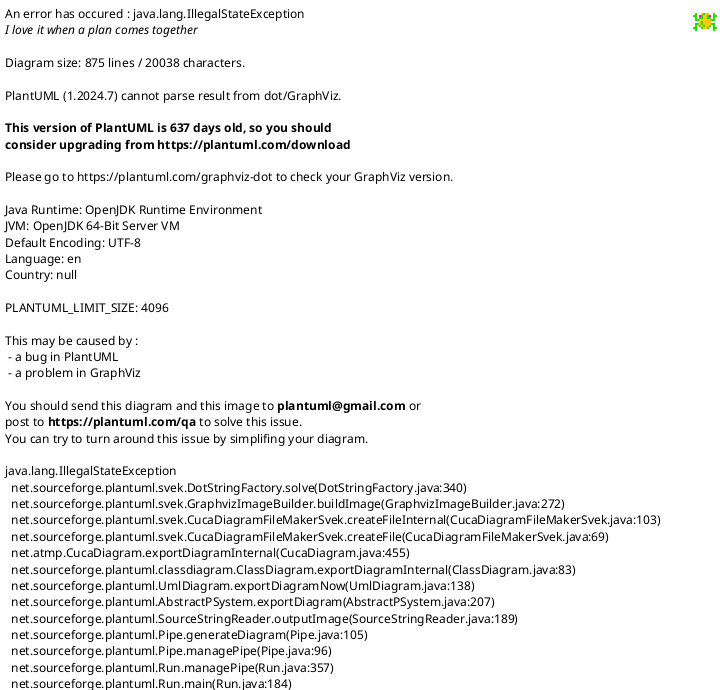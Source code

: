 @startuml TP

title "Central Nuclear"
!theme reddress-darkblue
scale 1.3

skinparam titleBorderRoundCorner 15
skinparam titleBorderThickness 2
skinparam titleBorderColor skyBlue
skinparam titleBackgroundColor #96a2ff


package CentralNuclear {

abstract class EstadoBarraDeControl {
    #BarraControl: BarraControl;

    +setBarraControl(barra: BarraControl): void;
    +getBarraControl(): BarraControl;
    +abstract estaActivo(): boolean;
    +abstract activar(): void;
    +abstract desactivar(): void;
    +abstract calcPctBarra(): number;
}

class Eliminada {
    -RegistroBarrasUsadas:Registro;
    +estaActivo(): boolean;
    +activar(): void;
    +desactivar(): void;
    +calcPctBarra(): number;
    -reportarVencimiento(): void;
}

class EnDesuso {
    +estaActivo(): boolean;
    +activar(): void;
    +desactivar(): void;
    +calcPctBarra(): number;
}

class Insertada {
    +setBarraControl(barra: BarraControl): void;
    +estaActivo(): boolean;
    +activar(): void;
    +desactivar(): void;
    +calcPctBarra(): number;
    -actualizarVidaRestanteBarra(): void;
    -calcDiffTiempoActual(): number;
    -crearTimeOut(vidaRestante: number): void;
    -expirar(): void;
}

abstract class FabricaBarra {
    +abstract crearBarra(): BarraControl;
}

class FabricaBarraCadmio {
    +crearBarra(): BarraControl;
}

class SelectorFabricaBarras {
    -mapaFabricas: Map<string, FabricaBarra>;
    -static instancia: SelectorFabricaBarra;

    +constructor();
    +getFabrica(nombre: string): FabricaBarra;
    +static getInstancia(): SelectorFabricaBarra;
}

abstract class BarraControl {
    #estado: EstadoBarraControl;
    #vidaUtilRestante: number;

    +constructor(tiempoVidaUtilTotal: number, estado: EstadoBarraControl)
    +estaActivo(): boolean;
    +getPctBarra(): number;
    +getEstado(): EstadoBarraControl;
    +getVidaUtilRestante(): number;
    +setVidaUtilRestante(valor: number);
    +cambiarEstado(state: EstadoBarraControl): void;
    +activar(): void;
    +desactivar(): void;
}

class BarraControlCadmio {
    +constructor(tiempoVidaUtilTotal: number, estado: EstadoBarraControl)
}

interface Activable {
    +estaActivo(): boolean;
    +activar(): void;
    +desactivar(): void;
}

interface Encendible {
    +encender(): void;
    +apagar(): void;
    +estaEncendido(): boolean;
}

interface MecanismoDeControl {

}

interface Sensor {
    +estaActivo(): boolean;
    +activar(): void;
    +desactivar(): void;
    +actualizar(reactor: Reactor): void;
    +obtenerValor(): number;
}

class Reactor {
    -estado: EstadoReactor;
    -mecanimosDeControl: IMecanismoDeControl[];
    -barrasControl: BarraControl[];
    -sensores: ISensor[];
    -temperatura: number;
    -administradorBarras: AdministradorBarras;
    -plantaNuclear: PlantaNuclear;
    -id: number;

    +id(): number;
    +id(value: number);
    +encender(): void;
    +apagar(): void;
    +estaEncendido(): boolean;
    +getEstado(): IEstadoReactor;
    +setEstado(value: IEstadoReactor);
    +getTemperatura(): number;
    +setTemperatura(temperatura: number): void;
    +getBarrasDeControl(): BarraControl[];
    +setBarrasDeControl(bc: BarraControl[]);
    +actualizarTemperatura(): void;
    +obtenerEnergiaTermal(): number;
    +obtenerEnergiaNeta(): number;
    +cambiarEstado(state: IEstadoReactor): void;
    +agregarMecanismoDeControl(mecanismoDeControl: IMecanismoDeControl): void;
    +eliminarMecanismoDeControl(mecanismoDeControl: IMecanismoDeControl): void;
    +agregarSensor(sensor: ISensor): void;
    +eliminarSensor(sensor: ISensor): void;
    +getSensores(): ISensor[];
    +notificarSensores(): void;
    +notificarSistema(): void;
    +calcularTemperatura(): void;
    +getAdministradorBarras(): AdministradorBarras;
    +setAadministradorBarras(componente: AdministradorBarras);
    +setPlantaNuclear(plantaNuclear: PlantaNuclear);
    +getPlantaNuclear(): PlantaNuclear;
    +puedeInsertarBarras(): boolean;
    +desactivarMecanismosDeControl(): void;
    +agregarBarra(barra: BarraControl): void;
}

class AdministradorBarras {
    -reactor: Reactor;

    +setreactor(r: Reactor);
    +getReactor(): Reactor;
    -retreiveColeccionBarras(): BarraControl[];
    +getBarrasInsertadas(): BarraControl[];
    +getBarrasEnDesuso(): BarraControl[];
    +getBarrasVencidas(): BarraControl[];
    +getBarrasTotales(): BarraControl[];
    -removerBarras(barras: BarraControl[]): void;
    -agregarBarras(barras: BarraControl[]): void;
    -crearBarras(num: number, tipo: string): BarraControl[]
    -crearBarra(material: string): BarraControl;
    +cargarBarras(cantBarras: number, tipo: string = "cadmio"): void;
    +subirBarras(cantidadInput: number = 0): void;
    +insertarBarras(cantidadInput: number = 0): void;
    +reemplazarBarrasVencidas(material: string);
}

interface Builder {
    +reset(): void;
    +setAdminBarras(): void;
    +setBarras(): void;
    +setSensores(): void;
    +setPlantaNuclear(plantaNuclear: PlantaNuclear): void;
    +getReactor(): Reactor;
    +setEstadoIncial(): void;
}

class DirectorBuildReactor {
    -builder: IBuilder;
    -plantaNuclear: PlantaNuclear;

    +constructor(builder: IBuilder);
    +cargarPlantaNuclear(plantaNuclear: PlantaNuclear): void;
    +buildReactorNormal(): Reactor;
    +cambiarBuilder(builder: IBuilder): void;
    +getBuilder(): IBuilder;
    +getPlantaNuclear(): PlantaNuclear;
}

class BuilderReactorNormal {
    -nuevoReactor: Reactor;

    +reset(): void;
    +setAdminBarras(): void;
    +setBarras(): void;
    +setSensores(): void;
    +setPlantaNuclear(plantaNuclear: PlantaNuclear): void;
    +getReactor(): Reactor;
    +setEstadoIncial(): void;
}

abstract class EstadoReactor {
    #timerTemp: NodeJS.Timeout | null;
    #reactor: Reactor;

    +constructor(r: Reactor);
    +obtenerEnergiaNeta(): number;
    +abstract encender(): void;
    +abstract apagar(): void;
    +abstract estaEncendido(): boolean;
    +setReactor(reactor: Reactor): void;
    +abstract verificarEstado(): void;
    +generarAlerta(): Alerta | null;
    #crearTimeOutTemp(frecuencia: number): void;
    -resetTimeOutTemp(frecuencia: number): void;
    #eliminarTimeOut(timerCancelar: NodeJS.Timeout | null): void
    +calcValorEnfriamiento(): number;
    +modificarTemperatura(): void;
    +puedeInsertarBarras(): boolean;
}

class Normal {
    -registroEnergia: RegistroEnergiaGenerada;
    -timerGeneracion: NodeJS.Timeout | null;

    +constructor(r: Reactor);
    -resetTimeOutEnergia(frecuencia: number = 30000): void;
    -crearTimeOutEnergia(frecuencia: number = 30000): void;
    +verificarEstado(): void;
    -cambiarAEstadoCritico();
    +encender(): void;
    +apagar(): void;
    +estaEncendido(): boolean;
    +liberarEnergia(): void;
    +toString(): string;
    +puedeInsertarBarras(): boolean;
}

class Encendiendo {
    +constructor(r: Reactor);
    +verificarEstado(): void;
    -cambiarAEstadoNormal();
    +encender(): void;
    +apagar(): void;
    +estaEncendido(): boolean;
    +toString(): string;
    +puedeInsertarBarras(): boolean;
}

class Emergencia {
    +constructor(r: Reactor);
    +verificarEstado(): void;
    -cambiarAEstadoCritico();
    -cambiarAEstadoChernobyl();
    +encender(): void;
    +apagar(): void;
    +estaEncendido(): boolean;
    +generarAlerta(): Alerta;
    +toString(): string;
    +obtenerEnergiaNeta(): number;
}

class Critico {
    +constructor(r: Reactor);
    -resetTimeOutEnergia(frecuencia: number): void;
    +crearTimeOut(frecuencia: number): void;
    +verificarEstado(): void;
    -cambiarAEstadoNormal();
    -cambiarAEstadoEmergencia();
    +encender(): void;
    +apagar(): void;
    +estaEncendido(): boolean;
    +generarAlerta(): Alerta;
    +liberarEnergia(): void;
    +obtenerEnergiaNeta(): number;
    +toString(): string;
}

class Chernobyl {
    +constructor(r: Reactor);
    +obtenerEnergiaNeta(): number;
    +verificarEstado(): void;
    +encender(): void;
    +apagar(): void;
    +estaEncendido(): boolean;
    +toString(): string;
}

class Apagado {
    +constructor(r: Reactor);
    +obtenerEnergiaNeta(): number;
    +verificarEstado(): void;
    +encender(): void;
    +apagar(): void;
    +estaEncendido(): boolean;
    +generarAlerta(): Alerta;
    +toString(): string;
    +puedeInsertarBarras(): boolean;
}

class Energia {
    +static calcularEnergiaTermal(temp: number): number;
    +static calcularEnergiaNeta(energiaTermal: number): number;
}

class SensorProduccionEnergia {
    -activo: boolean;
    -energiaProducida: number;

    +getActivo(): boolean;
    +setActivo(value: boolean): void;
    +setEnergiaProducida(value: number): void;
    +obtenerValor(): number;
    +estaActivo(): boolean;
    +activar(): void;
    +desactivar(): void;
    +actualizar(reactor: Reactor): void;
    +toString(): string;
}

class SensorTemperatura {
    -activo: boolean;
    -ultimaTemperatura: number;

    +get activo(): boolean};
    +set activo(value: boolean): void;
    +set ultimaTemperatura(value: number): void;
    +estaActivo(): boolean;
    +activar(): void;
    +desactivar(): void;
    +actualizar(reactor: Reactor): void;
    +obtenerValor(): number;
    +toString(): string;
}

class PlantaNuclear {
    -reactores: Map<number, Reactor> = new Map();
    -sistema!: Sistema;

    +getreactores(): Reactor[] ;
    +getsistema(): Sistema;
    +cargarSistema(sistema: Sistema): void;
    +agregarReactores(reactores: Reactor[]): void;
}

class ComprobadorSalud {
    -estaEncendido(reactor: Reactor): boolean;
    -tieneTemperaturaSegura(reactor: Reactor): boolean;
    -produceEnergiaEnRango(reactor: Reactor): boolean;
}


'Relaciones
EstadoBarraDeControl <|-- Eliminada
EstadoBarraDeControl <|-- EnDesuso
EstadoBarraDeControl <|-- Insertada
EstadoBarraDeControl .l.|> MecanismoDeControl
FabricaBarra <|-- FabricaBarraCadmio
Energia o-[hidden]r- FabricaBarra
BarraControl <|-l- BarraControlCadmio
FabricaBarraCadmio --> BarraControlCadmio
SelectorFabricaBarras -l-> FabricaBarra
AdministradorBarras --> BarraControl

Activable <|.r. MecanismoDeControl
Activable <|.. Sensor

Builder <|.. BuilderReactorNormal
DirectorBuildReactor --> Builder

EstadoReactor <|- Normal
EstadoReactor <|- Encendiendo
EstadoReactor <|- Emergencia
EstadoReactor <|- Critico
EstadoReactor <|- Chernobyl
EstadoReactor <|- Apagado

Sensor <|.u. SensorProduccionEnergia
Sensor <|.l. SensorTemperatura

Reactor -r-o PlantaNuclear
Reactor *... Sensor
Reactor *...... MecanismoDeControl
EstadoReactor ----o Reactor
Encendible  <|.r. Reactor
ComprobadorSalud -d[hidden]- Encendible
DirectorBuildReactor -r[hidden]- Encendible
Energia -d[hidden]- PlantaNuclear

Activable -[hidden]r- MecanismoDeControl
Activable -[hidden]l- Sensor



'Notas
note bottom of SensorTemperatura: "Retorna la temperatura"
note top of SensorProduccionEnergia: "Retorna la producción de energía"
note bottom of BarraControl: "Retorna el estado de la barra"
note bottom of BarraControl: "Retorna el tiempo de vida restante de la barra"
note bottom of PlantaNuclear: "Contiene los reactores y el software que contiene los operadores"
note top of EstadoBarraDeControl: "Clase abstracta para los mecanismos de control \nque serán utilizados para controlar la temperatura \ndel reactor y enfriarReactor() va a ser llamado por \nactivar() para bajar la temperatura del Reactor"


}

package sistemaDeControl {
skinparam Linetype ortho

interface Command {
    +ejecutar(r: Reactor): void
}

class ApagarReactor {
    +ejecutar(r: Reactor): void
}

class EncenderReactor {
    +ejecutar(r: Reactor): void
}

class InsertarBarraDeControl {
    +ejecutar(r: Reactor): void
}

class ObtenerInformacionReactor {
    +ejecutar(r: Reactor): void
}

class ReportarEstado {
    +ejecutar(r: Reactor): void
}

class SacarBarraDeControl {
    +ejecutar(r: Reactor): void
}

abstract class Alerta {
    #tipoAlerta: TipoAlerta;
    #date: Date;
    #suscriptores: IEmpleado[];

    +constructor(tipoAlerta: TipoAlerta)
    +abstract obtenerMensajeDeAlerta(): String;
    +getTipoAlerta(): TipoAlerta;
    +setTipoAlerta(value: TipoAlerta);
    +getDate(): Date;
    +setDate(value: Date);
    +toString(): String;
    +agregarSuscriptor(suscriptor: IEmpleado): void;
    +removerSuscriptor(suscriptor: IEmpleado): void;
    +notificar(): void;
}

class AlertaApagado {
    -static instance: AlertaApagado;

    -constructor(TipoAlerta: TipoAlerta);
    +static getInstance(): AlertaApagado;
    +obtenerMensajeDeAlerta(): String;
}

class AlertaCritica {
    -static instance: AlertaCritica;

    -constructor(TipoAlerta: TipoAlerta);
    +static getInstance(): AlertaCritica;
    +obtenerMensajeDeAlerta(): String;
}

class AlertaEstandar {
    -static instance: AlertaEstandar;

    -constructor(TipoAlerta: TipoAlerta);
    +static getInstance(): AlertaEstandar;
    +obtenerMensajeDeAlerta(): String;
}

interface IGeneradorDeAlertas {

}

class GeneradorAlertaApagado {
    +static generarAlerta(): Alerta;
}

class GeneradorAlertaCritica {
    +static generarAlerta(): Alerta;
}

class GeneradorAlertaEstandar {
    +static generarAlerta(): Alerta;
}

enum TipoAlerta {
    CRITICA,
    ESTANDAR,
    APAGADO,
}

interface Empleado {
    +notificar(a: Alerta): void;
}

class Operario {
    -nombre : String;
    -reactor: Reactor;

    +constructor(reactor: Reactor, nombre : String);
    +realizarOperacion(r: Reactor): void;
    +notificar(a: Alerta): void;
}

class Supervisor {
    +notificar(a: Alerta): void;
}

class Sistema {
    -plantaNuclear: PlantaNuclear;

    +constructor(plantaNuclear: PlantaNuclear);
    +cargarPlanta(planta: PlantaNuclear): void;
    +actualizar(r: Reactor): void;
    +actualizarTodo(): void;
    +init(): void;
}

interface Registro {
    +insertarRegistro(registro: number): void;
    +obtenerRegistros(): Map<Date, number>;
}

class RegistroEstados {
    -static instancia: RegistroEstados;
    -contadorCambiosEstado: Map<EstadoReactor, number>;

    -constructor();
    +static getInstancia(): RegistroEstados;
    +aumentarRegistro(estado: EstadoReactor): void;
}

class RegistroEnergiaGenerada {
    -static instancia: RegistroEnergiaGenerada;
    -mapaRegistros: Map<Date, number>;

    -constructor();
    +static getInstancia(): RegistroEnergiaGenerada;
    +insertarRegistro(energiaProducida: number): void;
    +obtenerRegistros(): Map<Date, number>;
}

class RegistroBarrasUsadas {
    -static instancia: RegistroBarrasUsadas;
    -mapaRegistros: Map<Date, number>;

    -constructor();
    +static getInstancia(): RegistroBarrasUsadas;
    +insertarRegistro(barrasUsadas: number): void;
    +obtenerRegistros(): Map<Date, number>;
}

' Relaciones
Command <|.l. ApagarReactor
Command <|.l. EncenderReactor
Command <|.l. InsertarBarraDeControl
Command <|.l. ObtenerInformacionReactor
Command <|.l. ReportarEstado
Command <|.l. SacarBarraDeControl

Operario ---> Command

Alerta <|-- AlertaApagado
Alerta <|-- AlertaCritica
Alerta <|-- AlertaEstandar
Alerta -l[hidden]- TipoAlerta
Alerta <-- Empleado

IGeneradorDeAlertas <|.u. GeneradorAlertaApagado
IGeneradorDeAlertas <|.u. GeneradorAlertaCritica
IGeneradorDeAlertas <|.u. GeneradorAlertaEstandar

GeneradorAlertaApagado -u-> AlertaApagado
GeneradorAlertaCritica -u-> AlertaCritica
GeneradorAlertaEstandar -u-> AlertaEstandar

Empleado <|.. Operario
Empleado <|.. Supervisor

Registro <|.. RegistroEnergiaGenerada
Registro <|.. RegistroBarrasUsadas
RegistroEstados -d[hidden]- Registro

@enduml
